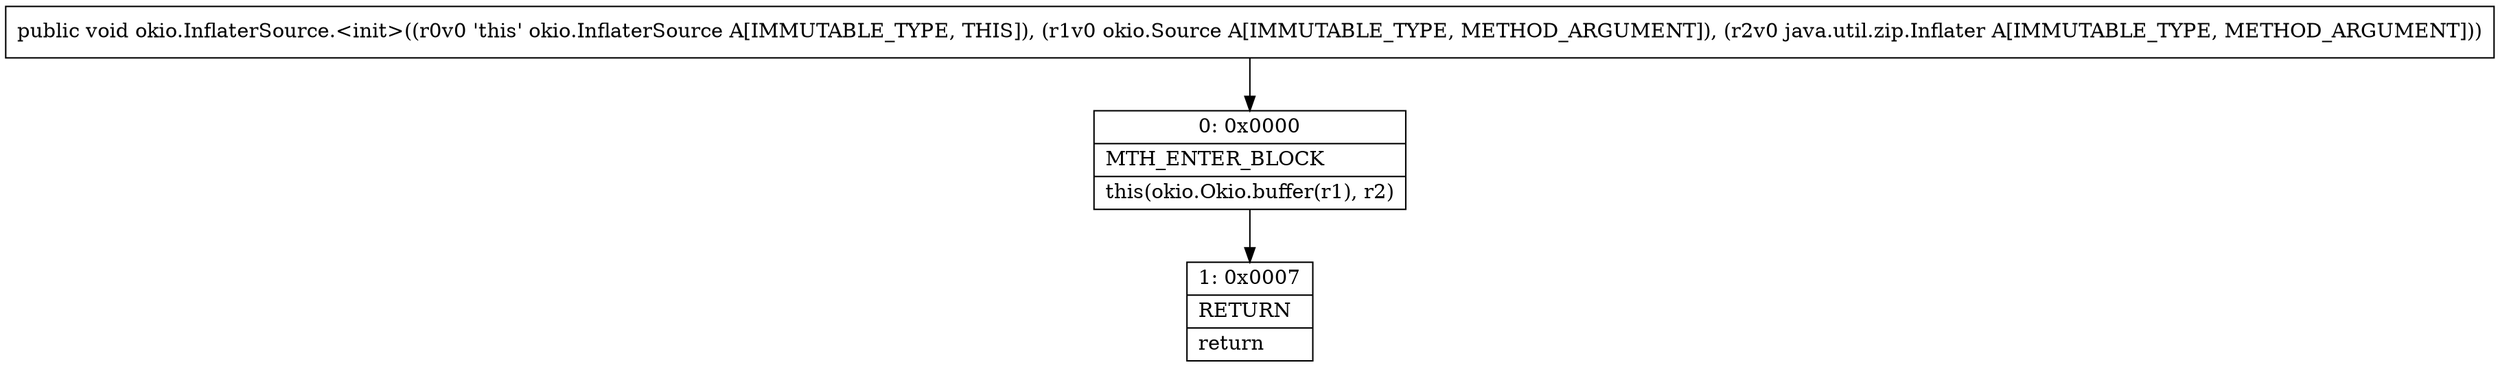 digraph "CFG forokio.InflaterSource.\<init\>(Lokio\/Source;Ljava\/util\/zip\/Inflater;)V" {
Node_0 [shape=record,label="{0\:\ 0x0000|MTH_ENTER_BLOCK\l|this(okio.Okio.buffer(r1), r2)\l}"];
Node_1 [shape=record,label="{1\:\ 0x0007|RETURN\l|return\l}"];
MethodNode[shape=record,label="{public void okio.InflaterSource.\<init\>((r0v0 'this' okio.InflaterSource A[IMMUTABLE_TYPE, THIS]), (r1v0 okio.Source A[IMMUTABLE_TYPE, METHOD_ARGUMENT]), (r2v0 java.util.zip.Inflater A[IMMUTABLE_TYPE, METHOD_ARGUMENT])) }"];
MethodNode -> Node_0;
Node_0 -> Node_1;
}

